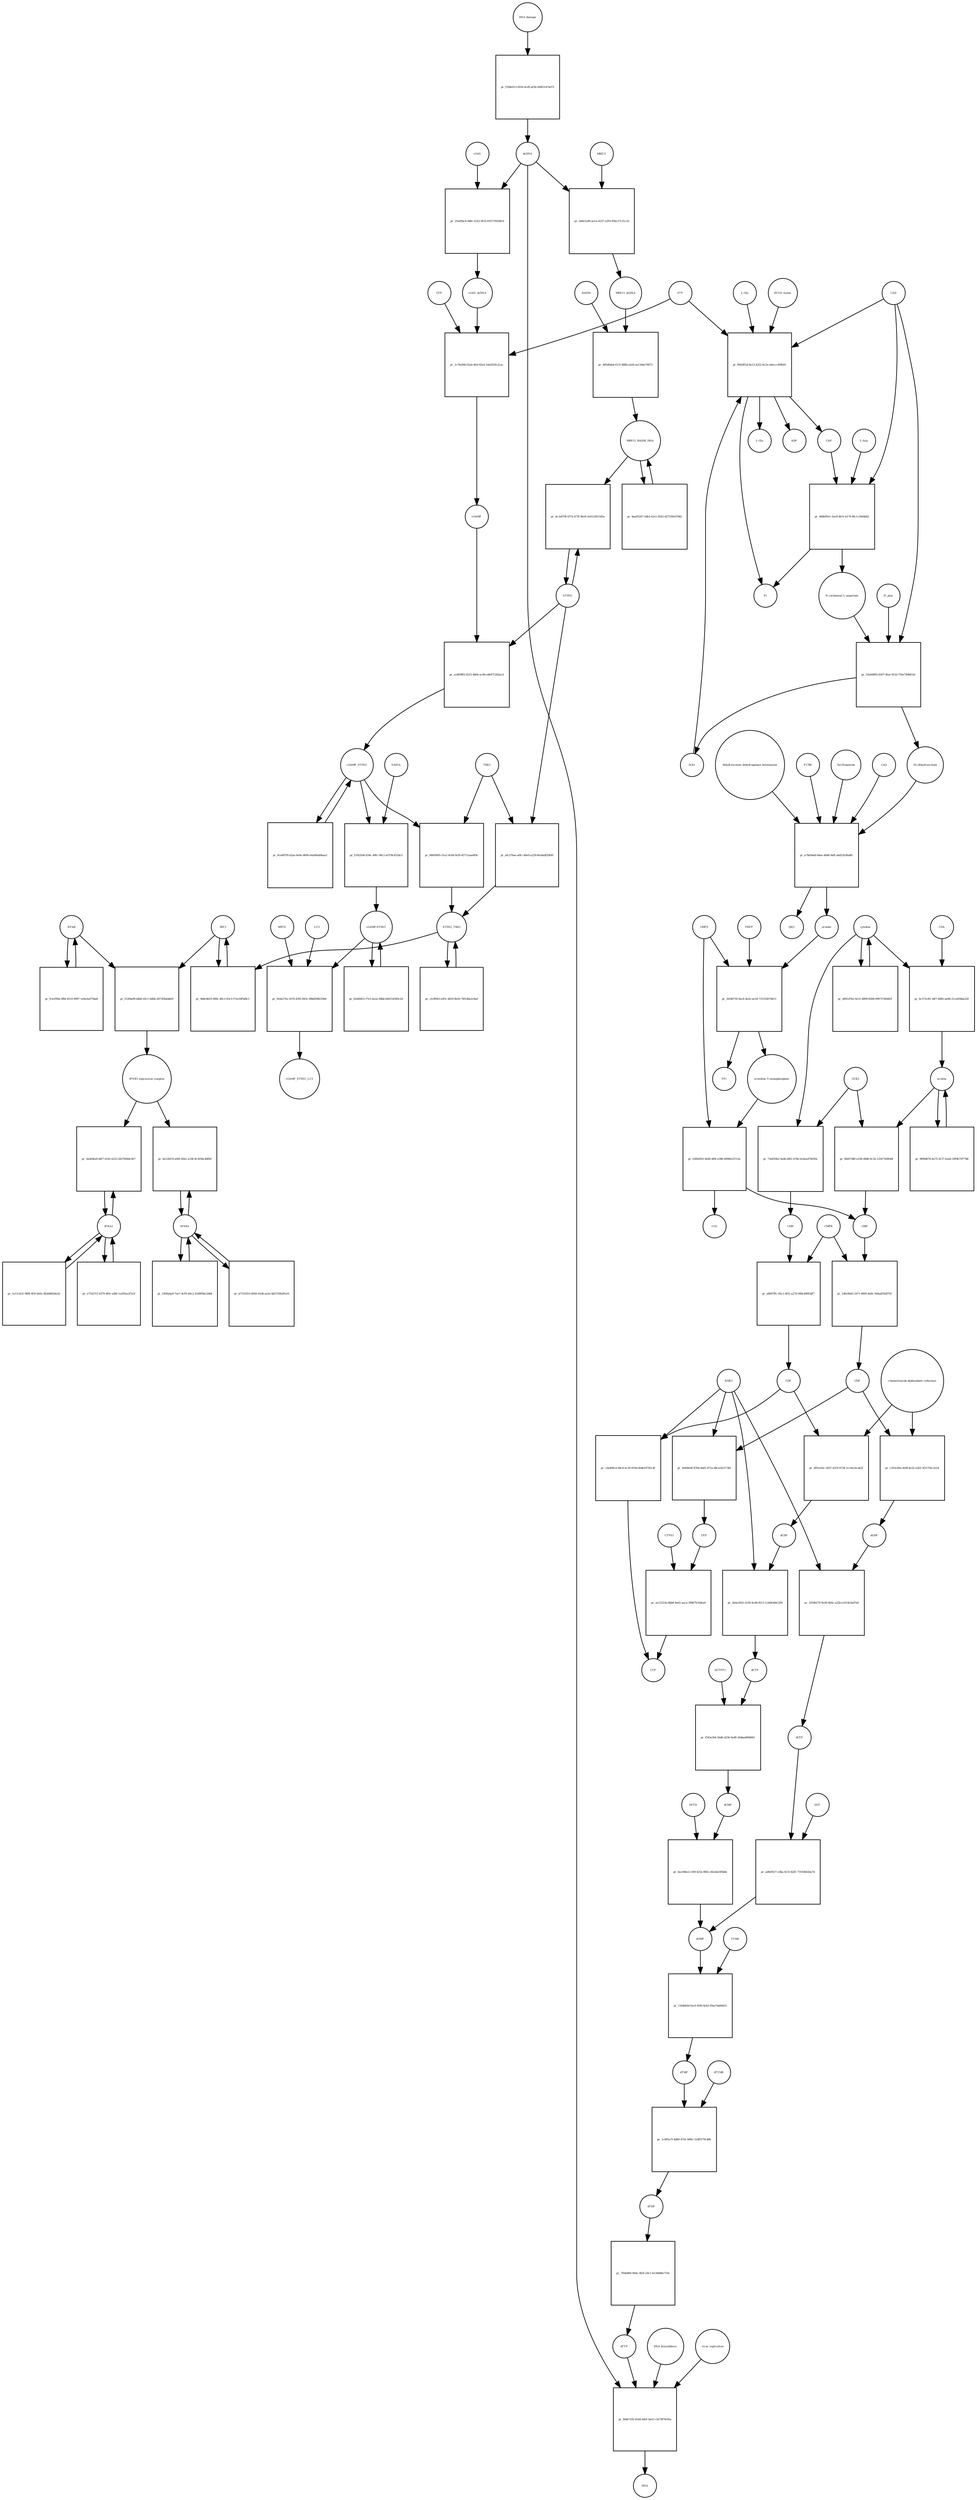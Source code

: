 strict digraph  {
"NF-kB" [annotation="urn_miriam_obo.go_GO%3A0071159", bipartite=0, cls=complex, fontsize=4, label="NF-kB", shape=circle];
"pr_f1204ef8-d4b6-45c1-b0bb-2873f2bebb03" [annotation="", bipartite=1, cls=process, fontsize=4, label="pr_f1204ef8-d4b6-45c1-b0bb-2873f2bebb03", shape=square];
"IFNB1 expression complex" [annotation="", bipartite=0, cls=complex, fontsize=4, label="IFNB1 expression complex", shape=circle];
IRF3 [annotation="urn_miriam_hgnc_6118|urn_miriam_uniprot_Q14653|urn_miriam_ensembl_ENSG00000126456|urn_miriam_refseq_NM_001571|urn_miriam_hgnc.symbol_IRF3|urn_miriam_ncbigene_3661", bipartite=0, cls="macromolecule multimer", fontsize=4, label=IRF3, shape=circle];
dCDP [annotation="urn_miriam_obo.chebi_CHEBI%3A28846", bipartite=0, cls="simple chemical", fontsize=4, label=dCDP, shape=circle];
"pr_de4e2832-3c00-4c9d-9513-1cb0b3d4c509" [annotation="", bipartite=1, cls=process, fontsize=4, label="pr_de4e2832-3c00-4c9d-9513-1cb0b3d4c509", shape=square];
dCTP [annotation="urn_miriam_obo.chebi_CHEBI%3A16311", bipartite=0, cls="simple chemical", fontsize=4, label=dCTP, shape=circle];
NME1 [annotation="urn_miriam_uniprot_P15531|urn_miriam_hgnc_7849", bipartite=0, cls=macromolecule, fontsize=4, label=NME1, shape=circle];
uridine [annotation="urn_miriam_obo.chebi_CHEBI%3A16704", bipartite=0, cls="simple chemical", fontsize=4, label=uridine, shape=circle];
"pr_96457d6f-e258-49db-9c54-12567308f4df" [annotation="", bipartite=1, cls=process, fontsize=4, label="pr_96457d6f-e258-49db-9c54-12567308f4df", shape=square];
UMP [annotation="urn_miriam_obo.chebi_CHEBI%3A57865", bipartite=0, cls="simple chemical", fontsize=4, label=UMP, shape=circle];
UCK2 [annotation="urn_miriam_uniprot_Q9HA47|urn_miriam_hgnc_HGNC%3A12562", bipartite=0, cls=macromolecule, fontsize=4, label=UCK2, shape=circle];
"orotidine 5'-monophosphate" [annotation="urn_miriam_obo.chebi_CHEBI%3A15842", bipartite=0, cls="simple chemical", fontsize=4, label="orotidine 5'-monophosphate", shape=circle];
"pr_63f6d503-9ed0-4f6f-a380-4996fa357cfa" [annotation="", bipartite=1, cls=process, fontsize=4, label="pr_63f6d503-9ed0-4f6f-a380-4996fa357cfa", shape=square];
UMPS [annotation="urn_miriam_ncbigene_7372|urn_miriam_refseq_NM_000373|urn_miriam_hgnc.symbol_UMPS|urn_miriam_hgnc_12563|urn_miriam_ensembl_ENSG00000114491|urn_miriam_uniprot_P11172", bipartite=0, cls="macromolecule multimer", fontsize=4, label=UMPS, shape=circle];
CO2 [annotation="urn_miriam_obo.chebi_CHEBI%3A16526", bipartite=0, cls="simple chemical", fontsize=4, label=CO2, shape=circle];
UTP [annotation="urn_miriam_obo.chebi_CHEBI%3A15713", bipartite=0, cls="simple chemical", fontsize=4, label=UTP, shape=circle];
"pr_ae12253a-6bb8-4e62-aeca-39807b7e8ea0" [annotation="", bipartite=1, cls=process, fontsize=4, label="pr_ae12253a-6bb8-4e62-aeca-39807b7e8ea0", shape=square];
CTP [annotation="urn_miriam_obo.chebi_CHEBI%3A17677", bipartite=0, cls="simple chemical", fontsize=4, label=CTP, shape=circle];
CTPS1 [annotation="urn_miriam_hgnc_HGNC%3A2519|urn_miriam_uniprot_P17812", bipartite=0, cls=macromolecule, fontsize=4, label=CTPS1, shape=circle];
UDP [annotation="urn_miriam_obo.chebi_CHEBI%3A17659", bipartite=0, cls="simple chemical", fontsize=4, label=UDP, shape=circle];
"pr_c355cd9a-def8-4e22-a363-3f31702c2e24" [annotation="", bipartite=1, cls=process, fontsize=4, label="pr_c355cd9a-def8-4e22-a363-3f31702c2e24", shape=square];
dUDP [annotation="urn_miriam_obo.chebi_CHEBI%3A28850", bipartite=0, cls="simple chemical", fontsize=4, label=dUDP, shape=circle];
"ribonucleoside-diphosphate reductase" [annotation="urn_miriam_brenda_1.17.4.1|urn_miriam_obo.go_GO%3A0005971", bipartite=0, cls=complex, fontsize=4, label="ribonucleoside-diphosphate reductase", shape=circle];
IFNB1 [annotation="urn_miriam_ensembl_ENSG00000171855|urn_miriam_hgnc.symbol_IFNB1|urn_miriam_hgnc_5434|urn_miriam_uniprot_P01574|urn_miriam_refseq_NM_002176|urn_miriam_ncbigene_3456", bipartite=0, cls=macromolecule, fontsize=4, label=IFNB1, shape=circle];
"pr_be12bf19-a94f-45b1-a336-8c305bc48fb9" [annotation="", bipartite=1, cls=process, fontsize=4, label="pr_be12bf19-a94f-45b1-a336-8c305bc48fb9", shape=square];
"pr_1d6c84d2-5471-4895-8a9c-944ad5928701" [annotation="", bipartite=1, cls=process, fontsize=4, label="pr_1d6c84d2-5471-4895-8a9c-944ad5928701", shape=square];
CMPK [annotation="urn_miriam_uniprot_P30085|urn_miriam_hgnc_HGNC%3A18170", bipartite=0, cls=macromolecule, fontsize=4, label=CMPK, shape=circle];
"cGAMP-STING" [annotation="", bipartite=0, cls=complex, fontsize=4, label="cGAMP-STING", shape=circle];
"pr_fa040451-f7e3-4a2a-96bb-b66154305c2d" [annotation="", bipartite=1, cls=process, fontsize=4, label="pr_fa040451-f7e3-4a2a-96bb-b66154305c2d", shape=square];
IFNA1 [annotation="urn_miriam_hgnc.symbol_IFNA1|urn_miriam_ncbigene_3439|urn_miriam_refseq_NM_024013|urn_miriam_uniprot_P01562|urn_miriam_hgnc_5417|urn_miriam_ensembl_ENSG00000197919", bipartite=0, cls=macromolecule, fontsize=4, label=IFNA1, shape=circle];
"pr_0a404fa8-44f7-41d3-a523-28276044c9e7" [annotation="", bipartite=1, cls=process, fontsize=4, label="pr_0a404fa8-44f7-41d3-a523-28276044c9e7", shape=square];
"pr_9f89d676-4a75-4137-b2a6-29f9b75f77b8" [annotation="", bipartite=1, cls=process, fontsize=4, label="pr_9f89d676-4a75-4137-b2a6-29f9b75f77b8", shape=square];
CDP [annotation="urn_miriam_obo.chebi_CHEBI%3A17239", bipartite=0, cls="simple chemical", fontsize=4, label=CDP, shape=circle];
"pr_4f01e43c-3d57-4319-9728-1cc8a14cab2f" [annotation="", bipartite=1, cls=process, fontsize=4, label="pr_4f01e43c-3d57-4319-9728-1cc8a14cab2f", shape=square];
"pr_cda496c4-84c8-4c39-919d-d0db18745c4f" [annotation="", bipartite=1, cls=process, fontsize=4, label="pr_cda496c4-84c8-4c39-919d-d0db18745c4f", shape=square];
dTDP [annotation="urn_miriam_obo.chebi_CHEBI%3A18075", bipartite=0, cls="simple chemical", fontsize=4, label=dTDP, shape=circle];
"pr_7f44d4f6-06dc-465f-a9c1-b134488e719a" [annotation="", bipartite=1, cls=process, fontsize=4, label="pr_7f44d4f6-06dc-465f-a9c1-b134488e719a", shape=square];
dTTP [annotation="urn_miriam_obo.chebi_CHEBI%3A18077", bipartite=0, cls="simple chemical", fontsize=4, label=dTTP, shape=circle];
CMP [annotation="urn_miriam_obo.chebi_CHEBI%3A17361", bipartite=0, cls="simple chemical", fontsize=4, label=CMP, shape=circle];
"pr_e8607ffc-95c1-4f31-a276-068c890f3df7" [annotation="", bipartite=1, cls=process, fontsize=4, label="pr_e8607ffc-95c1-4f31-a276-068c890f3df7", shape=square];
dUMP [annotation="urn_miriam_obo.chebi_CHEBI%3A17622", bipartite=0, cls="simple chemical", fontsize=4, label=dUMP, shape=circle];
"pr_11b4b62d-fac0-45f6-8c62-f0ea7da84d15" [annotation="", bipartite=1, cls=process, fontsize=4, label="pr_11b4b62d-fac0-45f6-8c62-f0ea7da84d15", shape=square];
dTMP [annotation="urn_miriam_obo.chebi_CHEBI%3A17013", bipartite=0, cls="simple chemical", fontsize=4, label=dTMP, shape=circle];
TYMS [annotation="urn_miriam_uniprot_P04818|urn_miriam_hgnc_HGNC%3A12441", bipartite=0, cls=macromolecule, fontsize=4, label=TYMS, shape=circle];
dsDNA [annotation="urn_miriam_obo.chebi_CHEBI%3A75909", bipartite=0, cls="simple chemical", fontsize=4, label=dsDNA, shape=circle];
"pr_fb6b7335-618d-4401-ba51-cfa74f7fe95a" [annotation="", bipartite=1, cls=process, fontsize=4, label="pr_fb6b7335-618d-4401-ba51-cfa74f7fe95a", shape=square];
DNA [annotation="", bipartite=0, cls="nucleic acid feature", fontsize=4, label=DNA, shape=circle];
"DNA biosynthesis" [annotation="urn_miriam_obo.go_GO%3A0071897", bipartite=0, cls=phenotype, fontsize=4, label="DNA biosynthesis", shape=circle];
"virus replication" [annotation="urn_miriam_obo.go_GO%3A0019079", bipartite=0, cls=phenotype, fontsize=4, label="virus replication", shape=circle];
MRE11_RAD50_DNA [annotation="", bipartite=0, cls=complex, fontsize=4, label=MRE11_RAD50_DNA, shape=circle];
"pr_8aa05247-5db3-41e1-9242-d27558167942" [annotation="", bipartite=1, cls=process, fontsize=4, label="pr_8aa05247-5db3-41e1-9242-d27558167942", shape=square];
"pr_f543e364-5bd6-4236-9a90-264bed906961" [annotation="", bipartite=1, cls=process, fontsize=4, label="pr_f543e364-5bd6-4236-9a90-264bed906961", shape=square];
dCMP [annotation="urn_miriam_obo.chebi_CHEBI%3A15918", bipartite=0, cls="simple chemical", fontsize=4, label=dCMP, shape=circle];
DCTPP1 [annotation="urn_miriam_uniprot_Q9H773|urn_miriam_hgnc_HGNC%3A28777", bipartite=0, cls=macromolecule, fontsize=4, label=DCTPP1, shape=circle];
"pr_b7155353-6056-41db-ae2e-bb5729b281e9" [annotation="", bipartite=1, cls=process, fontsize=4, label="pr_b7155353-6056-41db-ae2e-bb5729b281e9", shape=square];
"pr_1930eba9-7ee7-4c95-84c2-41d005bc26d4" [annotation="", bipartite=1, cls=process, fontsize=4, label="pr_1930eba9-7ee7-4c95-84c2-41d005bc26d4", shape=square];
ATP [annotation="urn_miriam_obo.chebi_CHEBI%3A15422", bipartite=0, cls="simple chemical", fontsize=4, label=ATP, shape=circle];
"pr_1c76ef48-02ab-4fef-82a4-54a9329c2cac" [annotation="", bipartite=1, cls=process, fontsize=4, label="pr_1c76ef48-02ab-4fef-82a4-54a9329c2cac", shape=square];
GTP [annotation="urn_miriam_obo.chebi_CHEBI%3A15996", bipartite=0, cls="simple chemical", fontsize=4, label=GTP, shape=circle];
cGAMP [annotation="urn_miriam_obo.chebi_CHEBI%3A75947", bipartite=0, cls="simple chemical", fontsize=4, label=cGAMP, shape=circle];
cGAS_dsDNA [annotation=urn_miriam_pubmed_28363908, bipartite=0, cls=complex, fontsize=4, label=cGAS_dsDNA, shape=circle];
cytidine [annotation="urn_miriam_obo.chebi_CHEBI%3A17562", bipartite=0, cls="simple chemical", fontsize=4, label=cytidine, shape=circle];
"pr_73e659b2-9a4b-4f61-b78e-6cbeed74050a" [annotation="", bipartite=1, cls=process, fontsize=4, label="pr_73e659b2-9a4b-4f61-b78e-6cbeed74050a", shape=square];
"pr_a1d698f2-0215-4b64-ac0b-e464712d2acd" [annotation="", bipartite=1, cls=process, fontsize=4, label="pr_a1d698f2-0215-4b64-ac0b-e464712d2acd", shape=square];
STING [annotation=urn_miriam_uniprot_Q86WV6, bipartite=0, cls="macromolecule multimer", fontsize=4, label=STING, shape=circle];
cGAMP_STING [annotation="urn_miriam_obo.go_GO%3A1990231", bipartite=0, cls=complex, fontsize=4, label=cGAMP_STING, shape=circle];
"L-Gln" [annotation="urn_miriam_obo.chebi_CHEBI%3A18050", bipartite=0, cls="simple chemical", fontsize=4, label="L-Gln", shape=circle];
"pr_8942ff2d-8a13-4252-8c2e-a6eccc80fb91" [annotation="", bipartite=1, cls=process, fontsize=4, label="pr_8942ff2d-8a13-4252-8c2e-a6eccc80fb91", shape=square];
CAP [annotation="urn_miriam_obo.chebi_CHEBI%3A17672", bipartite=0, cls="simple chemical", fontsize=4, label=CAP, shape=circle];
CAD [annotation="urn_miriam_refseq_NM_001306079|urn_miriam_hgnc_1424|urn_miriam_hgnc.symbol_CAD|urn_miriam_uniprot_P27708|urn_miriam_ncbigene_790|urn_miriam_ensembl_ENSG00000084774", bipartite=0, cls=macromolecule, fontsize=4, label=CAD, shape=circle];
HCO3_minus [annotation="urn_miriam_obo.chebi_CHEBI%3A17544", bipartite=0, cls="simple chemical", fontsize=4, label=HCO3_minus, shape=circle];
H2O [annotation="urn_miriam_obo.chebi_CHEBI%3A15377", bipartite=0, cls="simple chemical", fontsize=4, label=H2O, shape=circle];
"L-Glu" [annotation="urn_miriam_obo.chebi_CHEBI%3A16015", bipartite=0, cls="simple chemical", fontsize=4, label="L-Glu", shape=circle];
ADP [annotation="urn_miriam_obo.chebi_CHEBI%3A16761", bipartite=0, cls="simple chemical", fontsize=4, label=ADP, shape=circle];
Pi [annotation="urn_miriam_obo.chebi_CHEBI%3A18367", bipartite=0, cls="simple chemical", fontsize=4, label=Pi, shape=circle];
"pr_0e60fe0f-870d-4dd1-871a-d8ca543173fd" [annotation="", bipartite=1, cls=process, fontsize=4, label="pr_0e60fe0f-870d-4dd1-871a-d8ca543173fd", shape=square];
"N-carbamoyl-L-aspartate" [annotation="urn_miriam_obo.chebi_CHEBI%3A32814", bipartite=0, cls="simple chemical", fontsize=4, label="N-carbamoyl-L-aspartate", shape=circle];
"pr_33a9d993-d307-4fae-921d-750e749b61fd" [annotation="", bipartite=1, cls=process, fontsize=4, label="pr_33a9d993-d307-4fae-921d-750e749b61fd", shape=square];
"(S)-dihydroorotate" [annotation="urn_miriam_obo.chebi_CHEBI%3A30864", bipartite=0, cls="simple chemical", fontsize=4, label="(S)-dihydroorotate", shape=circle];
H_plus [annotation="urn_miriam_obo.chebi_CHEBI%3A15378", bipartite=0, cls="simple chemical", fontsize=4, label=H_plus, shape=circle];
"pr_fcb1f90a-0fbf-4510-9997-1a9a3a475ba8" [annotation="", bipartite=1, cls=process, fontsize=4, label="pr_fcb1f90a-0fbf-4510-9997-1a9a3a475ba8", shape=square];
"pr_e71427cf-d379-4f0c-a0bf-1a205acd7a1f" [annotation="", bipartite=1, cls=process, fontsize=4, label="pr_e71427cf-d379-4f0c-a0bf-1a205acd7a1f", shape=square];
TBK1 [annotation="urn_miriam_hgnc.symbol_TBK1|urn_miriam_ensembl_ENSG00000183735|urn_miriam_uniprot_Q9UHD2|urn_miriam_refseq_NM_013254|urn_miriam_hgnc_11584|urn_miriam_ncbigene_29110", bipartite=0, cls=macromolecule, fontsize=4, label=TBK1, shape=circle];
"pr_6865f695-51e2-4c0d-9cf0-45711aae6f9c" [annotation="", bipartite=1, cls=process, fontsize=4, label="pr_6865f695-51e2-4c0d-9cf0-45711aae6f9c", shape=square];
STING_TBK1 [annotation=urn_miriam_pubmed_30842653, bipartite=0, cls=complex, fontsize=4, label=STING_TBK1, shape=circle];
"pr_dc1e879f-037a-472f-9b18-2e012201545a" [annotation="", bipartite=1, cls=process, fontsize=4, label="pr_dc1e879f-037a-472f-9b18-2e012201545a", shape=square];
"pr_1e11cb31-989f-4f1f-b43c-6fab9bf2da1b" [annotation="", bipartite=1, cls=process, fontsize=4, label="pr_1e11cb31-989f-4f1f-b43c-6fab9bf2da1b", shape=square];
"pr_25e83bc6-9d6c-4322-9f35-81f1759268c6" [annotation="", bipartite=1, cls=process, fontsize=4, label="pr_25e83bc6-9d6c-4322-9f35-81f1759268c6", shape=square];
cGAS [annotation="urn_miriam_ensembl_ENSG00000164430|urn_miriam_hgnc_21367|urn_miriam_ncbigene_115004|urn_miriam_uniprot_Q8N884|urn_miriam_hgnc.symbol_CGAS|urn_miriam_refseq_NM_138441", bipartite=0, cls=macromolecule, fontsize=4, label=cGAS, shape=circle];
"pr_cfcff603-a951-4459-8b16-70f14ba2c8a0" [annotation="", bipartite=1, cls=process, fontsize=4, label="pr_cfcff603-a951-4459-8b16-70f14ba2c8a0", shape=square];
orotate [annotation="urn_miriam_obo.chebi_CHEBI%3A30839", bipartite=0, cls="simple chemical", fontsize=4, label=orotate, shape=circle];
"pr_3ef48730-9ac8-4e2e-ae18-731533674413" [annotation="", bipartite=1, cls=process, fontsize=4, label="pr_3ef48730-9ac8-4e2e-ae18-731533674413", shape=square];
PRPP [annotation="urn_miriam_obo.chebi_CHEBI%3A17111", bipartite=0, cls="simple chemical", fontsize=4, label=PRPP, shape=circle];
PPi [annotation="urn_miriam_obo.chebi_CHEBI%3A18361", bipartite=0, cls="simple chemical", fontsize=4, label=PPi, shape=circle];
"pr_d091d7b2-0e31-4899-8284-09973740d41f" [annotation="", bipartite=1, cls=process, fontsize=4, label="pr_d091d7b2-0e31-4899-8284-09973740d41f", shape=square];
"pr_9ddc8e03-089c-40c2-83c3-f7ee18f5d8c1" [annotation="", bipartite=1, cls=process, fontsize=4, label="pr_9ddc8e03-089c-40c2-83c3-f7ee18f5d8c1", shape=square];
"pr_0ca687f9-b2aa-4e0e-8699-e6a96ab0baa3" [annotation="", bipartite=1, cls=process, fontsize=4, label="pr_0ca687f9-b2aa-4e0e-8699-e6a96ab0baa3", shape=square];
RAD50 [annotation="urn_miriam_ncbigene_10111|urn_miriam_refseq_NM_005732|urn_miriam_uniprot_Q92878|urn_miriam_hgnc.symbol_RAD50|urn_miriam_ensembl_ENSG00000113522|urn_miriam_hgnc_9816", bipartite=0, cls="macromolecule multimer", fontsize=4, label=RAD50, shape=circle];
"pr_485d0ab4-611f-488b-a2e8-aa13d4a79073" [annotation="", bipartite=1, cls=process, fontsize=4, label="pr_485d0ab4-611f-488b-a2e8-aa13d4a79073", shape=square];
MRE11_dsDNA [annotation="urn_miriam_obo.go_GO%3A0003690", bipartite=0, cls=complex, fontsize=4, label=MRE11_dsDNA, shape=circle];
"pr_e78a94a8-b4ee-4b8d-9aff-abd52b38a8fc" [annotation="", bipartite=1, cls=process, fontsize=4, label="pr_e78a94a8-b4ee-4b8d-9aff-abd52b38a8fc", shape=square];
"dihydroorotate dehydrogenase holoenzyme" [annotation="urn_miriam_ncbigene_1723|urn_miriam_hgnc_HGNC%3A2867|urn_miriam_hgnc.symbol_DHODH", bipartite=0, cls="simple chemical", fontsize=4, label="dihydroorotate dehydrogenase holoenzyme", shape=circle];
P1788 [annotation=urn_miriam_pubmed_31740051, bipartite=0, cls="simple chemical", fontsize=4, label=P1788, shape=circle];
Teriflunomide [annotation=urn_miriam_drugbank_DB08880, bipartite=0, cls="simple chemical", fontsize=4, label=Teriflunomide, shape=circle];
CoQ [annotation="urn_miriam_obo.chebi_CHEBI%3A16389", bipartite=0, cls="simple chemical", fontsize=4, label=CoQ, shape=circle];
QH2 [annotation="urn_miriam_obo.chebi_CHEBI%3A17976", bipartite=0, cls="simple chemical", fontsize=4, label=QH2, shape=circle];
"pr_16500270-9cd9-4b4c-a22b-e1614cfad7a8" [annotation="", bipartite=1, cls=process, fontsize=4, label="pr_16500270-9cd9-4b4c-a22b-e1614cfad7a8", shape=square];
dUTP [annotation="urn_miriam_obo.chebi_CHEBI%3A17625", bipartite=0, cls="simple chemical", fontsize=4, label=dUTP, shape=circle];
"pr_bc572c85-34f7-4885-ae88-21ca056ba220" [annotation="", bipartite=1, cls=process, fontsize=4, label="pr_bc572c85-34f7-4885-ae88-21ca056ba220", shape=square];
CDA [annotation="urn_miriam_uniprot_P32320|urn_miriam_ncbigene_978|urn_miriam_refseq_NM_001785|urn_miriam_ensembl_ENSG00000158825|urn_miriam_hgnc.symbol_CDA|urn_miriam_hgnc_1712", bipartite=0, cls=macromolecule, fontsize=4, label=CDA, shape=circle];
"pr_ad0ef027-cdba-411f-82d1-71910b62da7d" [annotation="", bipartite=1, cls=process, fontsize=4, label="pr_ad0ef027-cdba-411f-82d1-71910b62da7d", shape=square];
DUT [annotation="urn_miriam_hgnc_HGNC%3A3078|urn_miriam_uniprot_P33316", bipartite=0, cls=macromolecule, fontsize=4, label=DUT, shape=circle];
"pr_9e6a57fa-1b76-4395-843c-89bd598235b0" [annotation="", bipartite=1, cls=process, fontsize=4, label="pr_9e6a57fa-1b76-4395-843c-89bd598235b0", shape=square];
LC3 [annotation="", bipartite=0, cls=macromolecule, fontsize=4, label=LC3, shape=circle];
cGAMP_STING_LC3 [annotation="", bipartite=0, cls=complex, fontsize=4, label=cGAMP_STING_LC3, shape=circle];
WIPI2 [annotation="urn_miriam_refseq_NM_015610|urn_miriam_hgnc_32225|urn_miriam_hgnc.symbol_WIPI2|urn_miriam_ensembl_ENSG00000157954|urn_miriam_ncbigene_26100|urn_miriam_uniprot_Q9Y4P8", bipartite=0, cls=macromolecule, fontsize=4, label=WIPI2, shape=circle];
"pr_448b95e1-3ee9-4b7e-b170-f8c1c39e8d42" [annotation="", bipartite=1, cls=process, fontsize=4, label="pr_448b95e1-3ee9-4b7e-b170-f8c1c39e8d42", shape=square];
"L-Asp" [annotation="urn_miriam_obo.chebi_CHEBI%3A29991", bipartite=0, cls="simple chemical", fontsize=4, label="L-Asp", shape=circle];
"pr_eb0e1a90-ae1a-4237-a293-85bc27c51c1b" [annotation="", bipartite=1, cls=process, fontsize=4, label="pr_eb0e1a90-ae1a-4237-a293-85bc27c51c1b", shape=square];
MRE11 [annotation="urn_miriam_hgnc.symbol_MRE11|urn_miriam_ncbigene_4361|urn_miriam_uniprot_P49959|urn_miriam_ensembl_ENSG00000020922|urn_miriam_refseq_NM_005591|urn_miriam_hgnc_7230", bipartite=0, cls="macromolecule multimer", fontsize=4, label=MRE11, shape=circle];
"pr_1c865a7f-4d89-4741-b68e-31df9179c48b" [annotation="", bipartite=1, cls=process, fontsize=4, label="pr_1c865a7f-4d89-4741-b68e-31df9179c48b", shape=square];
dTYMK [annotation="urn_miriam_uniprot_P23919|urn_miriam_hgnc_HGNC%3A3061", bipartite=0, cls=macromolecule, fontsize=4, label=dTYMK, shape=circle];
"pr_fcf425d6-834c-49fc-90c2-ef378c432dc5" [annotation="", bipartite=1, cls=process, fontsize=4, label="pr_fcf425d6-834c-49fc-90c2-ef378c432dc5", shape=square];
SAR1A [annotation="urn_miriam_uniprot_Q9NR31|urn_miriam_ensembl_ENSG00000079332|urn_miriam_hgnc_10534|urn_miriam_hgnc.symbol_SAR1A|urn_miriam_refseq_NM_001142648|urn_miriam_ncbigene_56681", bipartite=0, cls=macromolecule, fontsize=4, label=SAR1A, shape=circle];
"pr_afc276ae-a0fc-46e0-a229-8e5dadf26f40" [annotation="", bipartite=1, cls=process, fontsize=4, label="pr_afc276ae-a0fc-46e0-a229-8e5dadf26f40", shape=square];
"pr_f328e013-0556-4cd5-af3b-928f2147a072" [annotation="", bipartite=1, cls=process, fontsize=4, label="pr_f328e013-0556-4cd5-af3b-928f2147a072", shape=square];
"DNA damage" [annotation="", bipartite=0, cls=phenotype, fontsize=4, label="DNA damage", shape=circle];
"pr_6ac944e2-cf49-425a-860c-d42ebe5f0dde" [annotation="", bipartite=1, cls=process, fontsize=4, label="pr_6ac944e2-cf49-425a-860c-d42ebe5f0dde", shape=square];
DCTD [annotation="urn_miriam_uniprot_P32321|urn_miriam_hgnc_HGNC%3A2710", bipartite=0, cls=macromolecule, fontsize=4, label=DCTD, shape=circle];
"NF-kB" -> "pr_f1204ef8-d4b6-45c1-b0bb-2873f2bebb03"  [annotation="", interaction_type=consumption];
"NF-kB" -> "pr_fcb1f90a-0fbf-4510-9997-1a9a3a475ba8"  [annotation="", interaction_type=consumption];
"pr_f1204ef8-d4b6-45c1-b0bb-2873f2bebb03" -> "IFNB1 expression complex"  [annotation="", interaction_type=production];
"IFNB1 expression complex" -> "pr_be12bf19-a94f-45b1-a336-8c305bc48fb9"  [annotation=urn_miriam_pubmed_20610653, interaction_type=stimulation];
"IFNB1 expression complex" -> "pr_0a404fa8-44f7-41d3-a523-28276044c9e7"  [annotation=urn_miriam_pubmed_16979567, interaction_type=stimulation];
IRF3 -> "pr_f1204ef8-d4b6-45c1-b0bb-2873f2bebb03"  [annotation="", interaction_type=consumption];
IRF3 -> "pr_9ddc8e03-089c-40c2-83c3-f7ee18f5d8c1"  [annotation="", interaction_type=consumption];
dCDP -> "pr_de4e2832-3c00-4c9d-9513-1cb0b3d4c509"  [annotation="", interaction_type=consumption];
"pr_de4e2832-3c00-4c9d-9513-1cb0b3d4c509" -> dCTP  [annotation="", interaction_type=production];
dCTP -> "pr_f543e364-5bd6-4236-9a90-264bed906961"  [annotation="", interaction_type=consumption];
NME1 -> "pr_de4e2832-3c00-4c9d-9513-1cb0b3d4c509"  [annotation=urn_miriam_pubmed_17827303, interaction_type=catalysis];
NME1 -> "pr_cda496c4-84c8-4c39-919d-d0db18745c4f"  [annotation=urn_miriam_pubmed_28458037, interaction_type=catalysis];
NME1 -> "pr_0e60fe0f-870d-4dd1-871a-d8ca543173fd"  [annotation=urn_miriam_pubmed_28458037, interaction_type=catalysis];
NME1 -> "pr_16500270-9cd9-4b4c-a22b-e1614cfad7a8"  [annotation=urn_miriam_pubmed_17827303, interaction_type=catalysis];
uridine -> "pr_96457d6f-e258-49db-9c54-12567308f4df"  [annotation="", interaction_type=consumption];
uridine -> "pr_9f89d676-4a75-4137-b2a6-29f9b75f77b8"  [annotation="", interaction_type=consumption];
"pr_96457d6f-e258-49db-9c54-12567308f4df" -> UMP  [annotation="", interaction_type=production];
UMP -> "pr_1d6c84d2-5471-4895-8a9c-944ad5928701"  [annotation="", interaction_type=consumption];
UCK2 -> "pr_96457d6f-e258-49db-9c54-12567308f4df"  [annotation=urn_miriam_pubmed_15130468, interaction_type=catalysis];
UCK2 -> "pr_73e659b2-9a4b-4f61-b78e-6cbeed74050a"  [annotation=urn_miriam_pubmed_15130468, interaction_type=catalysis];
"orotidine 5'-monophosphate" -> "pr_63f6d503-9ed0-4f6f-a380-4996fa357cfa"  [annotation="", interaction_type=consumption];
"pr_63f6d503-9ed0-4f6f-a380-4996fa357cfa" -> UMP  [annotation="", interaction_type=production];
"pr_63f6d503-9ed0-4f6f-a380-4996fa357cfa" -> CO2  [annotation="", interaction_type=production];
UMPS -> "pr_63f6d503-9ed0-4f6f-a380-4996fa357cfa"  [annotation=urn_miriam_reactome_REACT_1698, interaction_type=catalysis];
UMPS -> "pr_3ef48730-9ac8-4e2e-ae18-731533674413"  [annotation=urn_miriam_reactome_REACT_1698, interaction_type=catalysis];
UTP -> "pr_ae12253a-6bb8-4e62-aeca-39807b7e8ea0"  [annotation="", interaction_type=consumption];
"pr_ae12253a-6bb8-4e62-aeca-39807b7e8ea0" -> CTP  [annotation="", interaction_type=production];
CTPS1 -> "pr_ae12253a-6bb8-4e62-aeca-39807b7e8ea0"  [annotation=urn_miriam_pubmed_5411547, interaction_type=catalysis];
UDP -> "pr_c355cd9a-def8-4e22-a363-3f31702c2e24"  [annotation="", interaction_type=consumption];
UDP -> "pr_0e60fe0f-870d-4dd1-871a-d8ca543173fd"  [annotation="", interaction_type=consumption];
"pr_c355cd9a-def8-4e22-a363-3f31702c2e24" -> dUDP  [annotation="", interaction_type=production];
dUDP -> "pr_16500270-9cd9-4b4c-a22b-e1614cfad7a8"  [annotation="", interaction_type=consumption];
"ribonucleoside-diphosphate reductase" -> "pr_c355cd9a-def8-4e22-a363-3f31702c2e24"  [annotation=urn_miriam_pubmed_24809024, interaction_type=catalysis];
"ribonucleoside-diphosphate reductase" -> "pr_4f01e43c-3d57-4319-9728-1cc8a14cab2f"  [annotation=urn_miriam_pubmed_24809024, interaction_type=catalysis];
IFNB1 -> "pr_be12bf19-a94f-45b1-a336-8c305bc48fb9"  [annotation="", interaction_type=consumption];
IFNB1 -> "pr_b7155353-6056-41db-ae2e-bb5729b281e9"  [annotation="", interaction_type=consumption];
IFNB1 -> "pr_1930eba9-7ee7-4c95-84c2-41d005bc26d4"  [annotation="", interaction_type=consumption];
"pr_be12bf19-a94f-45b1-a336-8c305bc48fb9" -> IFNB1  [annotation="", interaction_type=production];
"pr_1d6c84d2-5471-4895-8a9c-944ad5928701" -> UDP  [annotation="", interaction_type=production];
CMPK -> "pr_1d6c84d2-5471-4895-8a9c-944ad5928701"  [annotation=urn_miriam_pubmed_10462544, interaction_type=catalysis];
CMPK -> "pr_e8607ffc-95c1-4f31-a276-068c890f3df7"  [annotation=urn_miriam_pubmed_10462544, interaction_type=catalysis];
"cGAMP-STING" -> "pr_fa040451-f7e3-4a2a-96bb-b66154305c2d"  [annotation="", interaction_type=consumption];
"cGAMP-STING" -> "pr_9e6a57fa-1b76-4395-843c-89bd598235b0"  [annotation="", interaction_type=consumption];
"pr_fa040451-f7e3-4a2a-96bb-b66154305c2d" -> "cGAMP-STING"  [annotation="", interaction_type=production];
IFNA1 -> "pr_0a404fa8-44f7-41d3-a523-28276044c9e7"  [annotation="", interaction_type=consumption];
IFNA1 -> "pr_e71427cf-d379-4f0c-a0bf-1a205acd7a1f"  [annotation="", interaction_type=consumption];
IFNA1 -> "pr_1e11cb31-989f-4f1f-b43c-6fab9bf2da1b"  [annotation="", interaction_type=consumption];
"pr_0a404fa8-44f7-41d3-a523-28276044c9e7" -> IFNA1  [annotation="", interaction_type=production];
"pr_9f89d676-4a75-4137-b2a6-29f9b75f77b8" -> uridine  [annotation="", interaction_type=production];
CDP -> "pr_4f01e43c-3d57-4319-9728-1cc8a14cab2f"  [annotation="", interaction_type=consumption];
CDP -> "pr_cda496c4-84c8-4c39-919d-d0db18745c4f"  [annotation="", interaction_type=consumption];
"pr_4f01e43c-3d57-4319-9728-1cc8a14cab2f" -> dCDP  [annotation="", interaction_type=production];
"pr_cda496c4-84c8-4c39-919d-d0db18745c4f" -> CTP  [annotation="", interaction_type=production];
dTDP -> "pr_7f44d4f6-06dc-465f-a9c1-b134488e719a"  [annotation="", interaction_type=consumption];
"pr_7f44d4f6-06dc-465f-a9c1-b134488e719a" -> dTTP  [annotation="", interaction_type=production];
dTTP -> "pr_fb6b7335-618d-4401-ba51-cfa74f7fe95a"  [annotation="", interaction_type=consumption];
CMP -> "pr_e8607ffc-95c1-4f31-a276-068c890f3df7"  [annotation="", interaction_type=consumption];
"pr_e8607ffc-95c1-4f31-a276-068c890f3df7" -> CDP  [annotation="", interaction_type=production];
dUMP -> "pr_11b4b62d-fac0-45f6-8c62-f0ea7da84d15"  [annotation="", interaction_type=consumption];
"pr_11b4b62d-fac0-45f6-8c62-f0ea7da84d15" -> dTMP  [annotation="", interaction_type=production];
dTMP -> "pr_1c865a7f-4d89-4741-b68e-31df9179c48b"  [annotation="", interaction_type=consumption];
TYMS -> "pr_11b4b62d-fac0-45f6-8c62-f0ea7da84d15"  [annotation=urn_miriam_pubmed_3099389, interaction_type=catalysis];
dsDNA -> "pr_fb6b7335-618d-4401-ba51-cfa74f7fe95a"  [annotation="", interaction_type=consumption];
dsDNA -> "pr_25e83bc6-9d6c-4322-9f35-81f1759268c6"  [annotation="", interaction_type=consumption];
dsDNA -> "pr_eb0e1a90-ae1a-4237-a293-85bc27c51c1b"  [annotation="", interaction_type=consumption];
"pr_fb6b7335-618d-4401-ba51-cfa74f7fe95a" -> DNA  [annotation="", interaction_type=production];
"DNA biosynthesis" -> "pr_fb6b7335-618d-4401-ba51-cfa74f7fe95a"  [annotation="", interaction_type=catalysis];
"virus replication" -> "pr_fb6b7335-618d-4401-ba51-cfa74f7fe95a"  [annotation="", interaction_type=inhibition];
MRE11_RAD50_DNA -> "pr_8aa05247-5db3-41e1-9242-d27558167942"  [annotation="", interaction_type=consumption];
MRE11_RAD50_DNA -> "pr_dc1e879f-037a-472f-9b18-2e012201545a"  [annotation=urn_miriam_pubmed_23388631, interaction_type=catalysis];
"pr_8aa05247-5db3-41e1-9242-d27558167942" -> MRE11_RAD50_DNA  [annotation="", interaction_type=production];
"pr_f543e364-5bd6-4236-9a90-264bed906961" -> dCMP  [annotation="", interaction_type=production];
dCMP -> "pr_6ac944e2-cf49-425a-860c-d42ebe5f0dde"  [annotation="", interaction_type=consumption];
DCTPP1 -> "pr_f543e364-5bd6-4236-9a90-264bed906961"  [annotation=urn_miriam_pubmed_13788541, interaction_type=catalysis];
"pr_b7155353-6056-41db-ae2e-bb5729b281e9" -> IFNB1  [annotation="", interaction_type=production];
"pr_1930eba9-7ee7-4c95-84c2-41d005bc26d4" -> IFNB1  [annotation="", interaction_type=production];
ATP -> "pr_1c76ef48-02ab-4fef-82a4-54a9329c2cac"  [annotation="", interaction_type=consumption];
ATP -> "pr_8942ff2d-8a13-4252-8c2e-a6eccc80fb91"  [annotation="", interaction_type=consumption];
"pr_1c76ef48-02ab-4fef-82a4-54a9329c2cac" -> cGAMP  [annotation="", interaction_type=production];
GTP -> "pr_1c76ef48-02ab-4fef-82a4-54a9329c2cac"  [annotation="", interaction_type=consumption];
cGAMP -> "pr_a1d698f2-0215-4b64-ac0b-e464712d2acd"  [annotation="", interaction_type=consumption];
cGAS_dsDNA -> "pr_1c76ef48-02ab-4fef-82a4-54a9329c2cac"  [annotation=urn_miriam_pubmed_29622565, interaction_type=catalysis];
cytidine -> "pr_73e659b2-9a4b-4f61-b78e-6cbeed74050a"  [annotation="", interaction_type=consumption];
cytidine -> "pr_d091d7b2-0e31-4899-8284-09973740d41f"  [annotation="", interaction_type=consumption];
cytidine -> "pr_bc572c85-34f7-4885-ae88-21ca056ba220"  [annotation="", interaction_type=consumption];
"pr_73e659b2-9a4b-4f61-b78e-6cbeed74050a" -> CMP  [annotation="", interaction_type=production];
"pr_a1d698f2-0215-4b64-ac0b-e464712d2acd" -> cGAMP_STING  [annotation="", interaction_type=production];
STING -> "pr_a1d698f2-0215-4b64-ac0b-e464712d2acd"  [annotation="", interaction_type=consumption];
STING -> "pr_dc1e879f-037a-472f-9b18-2e012201545a"  [annotation="", interaction_type=consumption];
STING -> "pr_afc276ae-a0fc-46e0-a229-8e5dadf26f40"  [annotation="", interaction_type=consumption];
cGAMP_STING -> "pr_6865f695-51e2-4c0d-9cf0-45711aae6f9c"  [annotation="", interaction_type=consumption];
cGAMP_STING -> "pr_0ca687f9-b2aa-4e0e-8699-e6a96ab0baa3"  [annotation="", interaction_type=consumption];
cGAMP_STING -> "pr_fcf425d6-834c-49fc-90c2-ef378c432dc5"  [annotation="", interaction_type=consumption];
"L-Gln" -> "pr_8942ff2d-8a13-4252-8c2e-a6eccc80fb91"  [annotation="", interaction_type=consumption];
"pr_8942ff2d-8a13-4252-8c2e-a6eccc80fb91" -> CAP  [annotation="", interaction_type=production];
"pr_8942ff2d-8a13-4252-8c2e-a6eccc80fb91" -> "L-Glu"  [annotation="", interaction_type=production];
"pr_8942ff2d-8a13-4252-8c2e-a6eccc80fb91" -> ADP  [annotation="", interaction_type=production];
"pr_8942ff2d-8a13-4252-8c2e-a6eccc80fb91" -> Pi  [annotation="", interaction_type=production];
CAP -> "pr_448b95e1-3ee9-4b7e-b170-f8c1c39e8d42"  [annotation="", interaction_type=consumption];
CAD -> "pr_8942ff2d-8a13-4252-8c2e-a6eccc80fb91"  [annotation=urn_miriam_reactome_REACT_73577, interaction_type=catalysis];
CAD -> "pr_33a9d993-d307-4fae-921d-750e749b61fd"  [annotation=urn_miriam_reactome_REACT_1698, interaction_type=catalysis];
CAD -> "pr_448b95e1-3ee9-4b7e-b170-f8c1c39e8d42"  [annotation=urn_miriam_reactome_REACT_1698, interaction_type=catalysis];
HCO3_minus -> "pr_8942ff2d-8a13-4252-8c2e-a6eccc80fb91"  [annotation="", interaction_type=consumption];
H2O -> "pr_8942ff2d-8a13-4252-8c2e-a6eccc80fb91"  [annotation="", interaction_type=consumption];
"pr_0e60fe0f-870d-4dd1-871a-d8ca543173fd" -> UTP  [annotation="", interaction_type=production];
"N-carbamoyl-L-aspartate" -> "pr_33a9d993-d307-4fae-921d-750e749b61fd"  [annotation="", interaction_type=consumption];
"pr_33a9d993-d307-4fae-921d-750e749b61fd" -> "(S)-dihydroorotate"  [annotation="", interaction_type=production];
"pr_33a9d993-d307-4fae-921d-750e749b61fd" -> H2O  [annotation="", interaction_type=production];
"(S)-dihydroorotate" -> "pr_e78a94a8-b4ee-4b8d-9aff-abd52b38a8fc"  [annotation="", interaction_type=consumption];
H_plus -> "pr_33a9d993-d307-4fae-921d-750e749b61fd"  [annotation="", interaction_type=consumption];
"pr_fcb1f90a-0fbf-4510-9997-1a9a3a475ba8" -> "NF-kB"  [annotation="", interaction_type=production];
"pr_e71427cf-d379-4f0c-a0bf-1a205acd7a1f" -> IFNA1  [annotation="", interaction_type=production];
TBK1 -> "pr_6865f695-51e2-4c0d-9cf0-45711aae6f9c"  [annotation="", interaction_type=consumption];
TBK1 -> "pr_afc276ae-a0fc-46e0-a229-8e5dadf26f40"  [annotation="", interaction_type=consumption];
"pr_6865f695-51e2-4c0d-9cf0-45711aae6f9c" -> STING_TBK1  [annotation="", interaction_type=production];
STING_TBK1 -> "pr_cfcff603-a951-4459-8b16-70f14ba2c8a0"  [annotation="", interaction_type=consumption];
STING_TBK1 -> "pr_9ddc8e03-089c-40c2-83c3-f7ee18f5d8c1"  [annotation="urn_miriam_pubmed_22394562|urn_miriam_pubmed_25636800", interaction_type=catalysis];
"pr_dc1e879f-037a-472f-9b18-2e012201545a" -> STING  [annotation="", interaction_type=production];
"pr_1e11cb31-989f-4f1f-b43c-6fab9bf2da1b" -> IFNA1  [annotation="", interaction_type=production];
"pr_25e83bc6-9d6c-4322-9f35-81f1759268c6" -> cGAS_dsDNA  [annotation="", interaction_type=production];
cGAS -> "pr_25e83bc6-9d6c-4322-9f35-81f1759268c6"  [annotation="", interaction_type=consumption];
"pr_cfcff603-a951-4459-8b16-70f14ba2c8a0" -> STING_TBK1  [annotation="", interaction_type=production];
orotate -> "pr_3ef48730-9ac8-4e2e-ae18-731533674413"  [annotation="", interaction_type=consumption];
"pr_3ef48730-9ac8-4e2e-ae18-731533674413" -> "orotidine 5'-monophosphate"  [annotation="", interaction_type=production];
"pr_3ef48730-9ac8-4e2e-ae18-731533674413" -> PPi  [annotation="", interaction_type=production];
PRPP -> "pr_3ef48730-9ac8-4e2e-ae18-731533674413"  [annotation="", interaction_type=consumption];
"pr_d091d7b2-0e31-4899-8284-09973740d41f" -> cytidine  [annotation="", interaction_type=production];
"pr_9ddc8e03-089c-40c2-83c3-f7ee18f5d8c1" -> IRF3  [annotation="", interaction_type=production];
"pr_0ca687f9-b2aa-4e0e-8699-e6a96ab0baa3" -> cGAMP_STING  [annotation="", interaction_type=production];
RAD50 -> "pr_485d0ab4-611f-488b-a2e8-aa13d4a79073"  [annotation="", interaction_type=consumption];
"pr_485d0ab4-611f-488b-a2e8-aa13d4a79073" -> MRE11_RAD50_DNA  [annotation="", interaction_type=production];
MRE11_dsDNA -> "pr_485d0ab4-611f-488b-a2e8-aa13d4a79073"  [annotation="", interaction_type=consumption];
"pr_e78a94a8-b4ee-4b8d-9aff-abd52b38a8fc" -> orotate  [annotation="", interaction_type=production];
"pr_e78a94a8-b4ee-4b8d-9aff-abd52b38a8fc" -> QH2  [annotation="", interaction_type=production];
"dihydroorotate dehydrogenase holoenzyme" -> "pr_e78a94a8-b4ee-4b8d-9aff-abd52b38a8fc"  [annotation="urn_miriam_reactome_REACT_1698|urn_miriam_doi_10.1101%2F2020.03.11.983056", interaction_type=catalysis];
P1788 -> "pr_e78a94a8-b4ee-4b8d-9aff-abd52b38a8fc"  [annotation="urn_miriam_reactome_REACT_1698|urn_miriam_doi_10.1101%2F2020.03.11.983056", interaction_type=inhibition];
Teriflunomide -> "pr_e78a94a8-b4ee-4b8d-9aff-abd52b38a8fc"  [annotation="urn_miriam_reactome_REACT_1698|urn_miriam_doi_10.1101%2F2020.03.11.983056", interaction_type=inhibition];
CoQ -> "pr_e78a94a8-b4ee-4b8d-9aff-abd52b38a8fc"  [annotation="", interaction_type=consumption];
"pr_16500270-9cd9-4b4c-a22b-e1614cfad7a8" -> dUTP  [annotation="", interaction_type=production];
dUTP -> "pr_ad0ef027-cdba-411f-82d1-71910b62da7d"  [annotation="", interaction_type=consumption];
"pr_bc572c85-34f7-4885-ae88-21ca056ba220" -> uridine  [annotation="", interaction_type=production];
CDA -> "pr_bc572c85-34f7-4885-ae88-21ca056ba220"  [annotation="urn_miriam_pubmed_7923172|urn_miriam_pubmed_15689149", interaction_type=catalysis];
"pr_ad0ef027-cdba-411f-82d1-71910b62da7d" -> dUMP  [annotation="", interaction_type=production];
DUT -> "pr_ad0ef027-cdba-411f-82d1-71910b62da7d"  [annotation=urn_miriam_pubmed_18837522, interaction_type=catalysis];
"pr_9e6a57fa-1b76-4395-843c-89bd598235b0" -> cGAMP_STING_LC3  [annotation="", interaction_type=production];
LC3 -> "pr_9e6a57fa-1b76-4395-843c-89bd598235b0"  [annotation="", interaction_type=consumption];
WIPI2 -> "pr_9e6a57fa-1b76-4395-843c-89bd598235b0"  [annotation=urn_miriam_pubmed_30842662, interaction_type=catalysis];
"pr_448b95e1-3ee9-4b7e-b170-f8c1c39e8d42" -> "N-carbamoyl-L-aspartate"  [annotation="", interaction_type=production];
"pr_448b95e1-3ee9-4b7e-b170-f8c1c39e8d42" -> Pi  [annotation="", interaction_type=production];
"L-Asp" -> "pr_448b95e1-3ee9-4b7e-b170-f8c1c39e8d42"  [annotation="", interaction_type=consumption];
"pr_eb0e1a90-ae1a-4237-a293-85bc27c51c1b" -> MRE11_dsDNA  [annotation="", interaction_type=production];
MRE11 -> "pr_eb0e1a90-ae1a-4237-a293-85bc27c51c1b"  [annotation="", interaction_type=consumption];
"pr_1c865a7f-4d89-4741-b68e-31df9179c48b" -> dTDP  [annotation="", interaction_type=production];
dTYMK -> "pr_1c865a7f-4d89-4741-b68e-31df9179c48b"  [annotation=urn_miriam_pubmed_8024690, interaction_type=catalysis];
"pr_fcf425d6-834c-49fc-90c2-ef378c432dc5" -> "cGAMP-STING"  [annotation="", interaction_type=production];
SAR1A -> "pr_fcf425d6-834c-49fc-90c2-ef378c432dc5"  [annotation="urn_miriam_doi_10.1038%2Fs41586-019-1006-9", interaction_type=catalysis];
"pr_afc276ae-a0fc-46e0-a229-8e5dadf26f40" -> STING_TBK1  [annotation="", interaction_type=production];
"pr_f328e013-0556-4cd5-af3b-928f2147a072" -> dsDNA  [annotation="", interaction_type=production];
"DNA damage" -> "pr_f328e013-0556-4cd5-af3b-928f2147a072"  [annotation="urn_miriam_doi_10.1016%2Fj.ejmech.2019.111855", interaction_type=stimulation];
"pr_6ac944e2-cf49-425a-860c-d42ebe5f0dde" -> dUMP  [annotation="", interaction_type=production];
DCTD -> "pr_6ac944e2-cf49-425a-860c-d42ebe5f0dde"  [annotation="urn_miriam_doi_10.1074%2Fjbc.M114.617720", interaction_type=catalysis];
}
